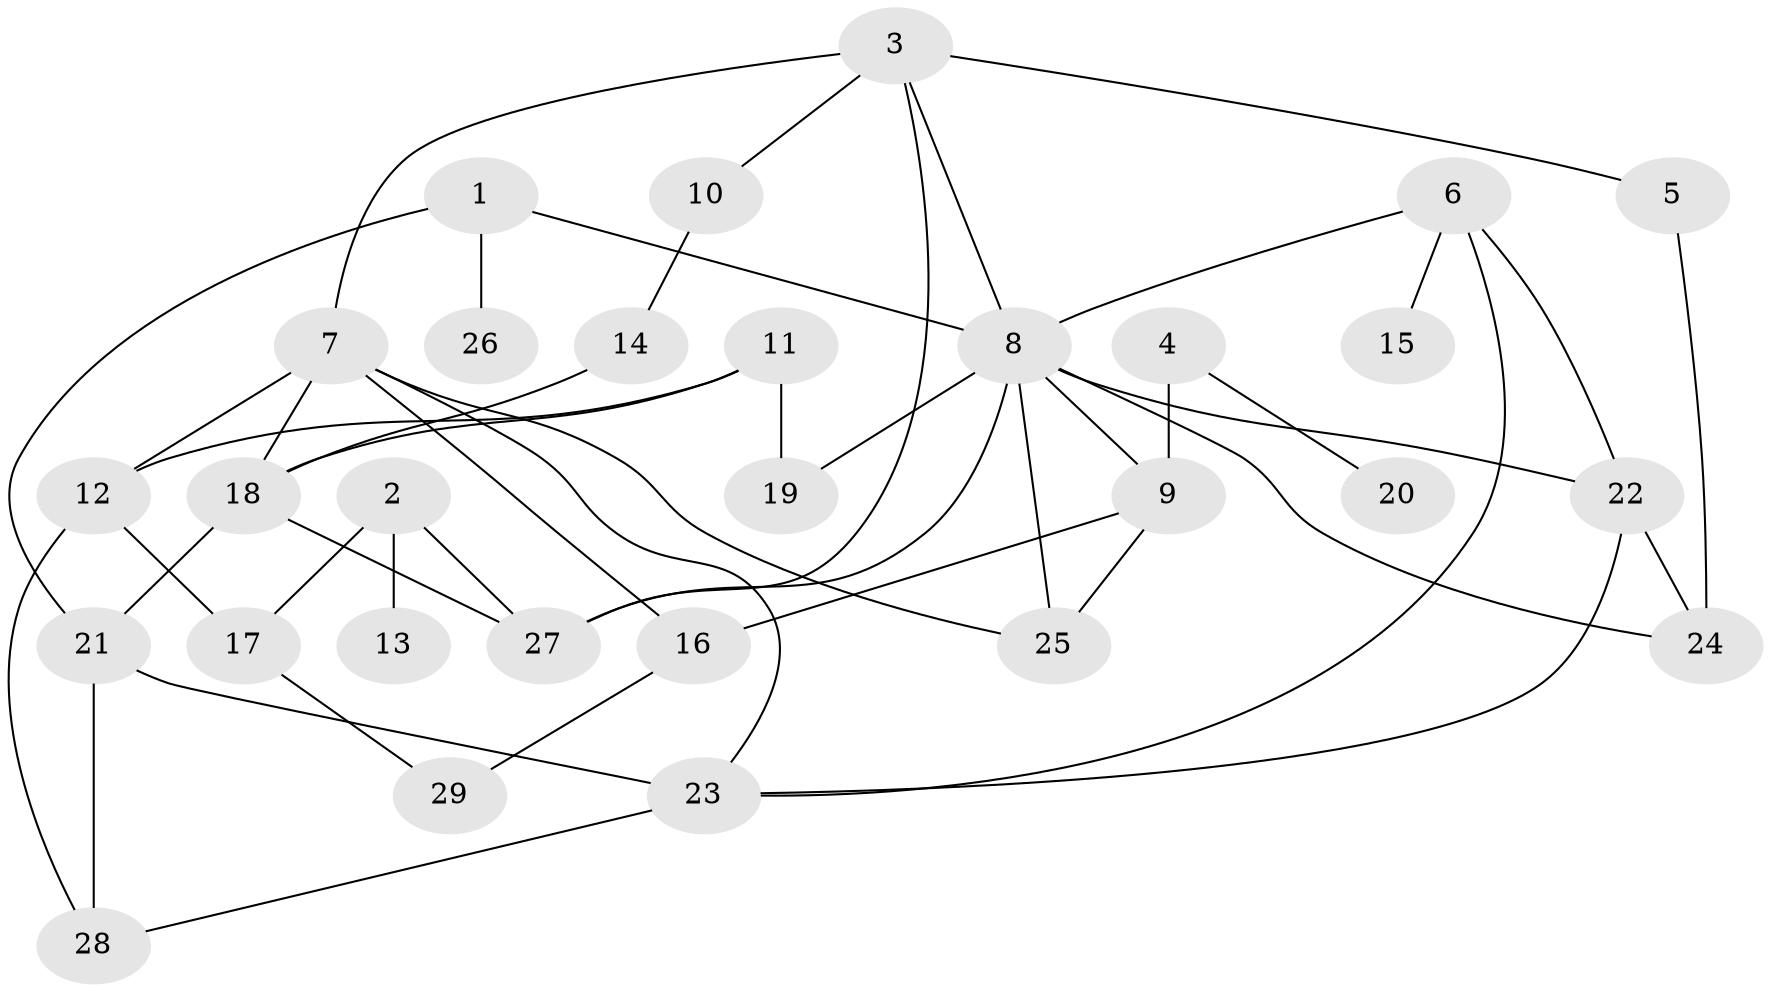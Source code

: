 // original degree distribution, {6: 0.05172413793103448, 5: 0.034482758620689655, 7: 0.017241379310344827, 4: 0.1206896551724138, 3: 0.29310344827586204, 1: 0.20689655172413793, 2: 0.27586206896551724}
// Generated by graph-tools (version 1.1) at 2025/01/03/09/25 03:01:01]
// undirected, 29 vertices, 47 edges
graph export_dot {
graph [start="1"]
  node [color=gray90,style=filled];
  1;
  2;
  3;
  4;
  5;
  6;
  7;
  8;
  9;
  10;
  11;
  12;
  13;
  14;
  15;
  16;
  17;
  18;
  19;
  20;
  21;
  22;
  23;
  24;
  25;
  26;
  27;
  28;
  29;
  1 -- 8 [weight=1.0];
  1 -- 21 [weight=1.0];
  1 -- 26 [weight=1.0];
  2 -- 13 [weight=1.0];
  2 -- 17 [weight=1.0];
  2 -- 27 [weight=1.0];
  3 -- 5 [weight=1.0];
  3 -- 7 [weight=1.0];
  3 -- 8 [weight=1.0];
  3 -- 10 [weight=1.0];
  3 -- 27 [weight=1.0];
  4 -- 9 [weight=2.0];
  4 -- 20 [weight=1.0];
  5 -- 24 [weight=1.0];
  6 -- 8 [weight=1.0];
  6 -- 15 [weight=1.0];
  6 -- 22 [weight=1.0];
  6 -- 23 [weight=1.0];
  7 -- 12 [weight=1.0];
  7 -- 16 [weight=1.0];
  7 -- 18 [weight=1.0];
  7 -- 23 [weight=1.0];
  7 -- 25 [weight=1.0];
  8 -- 9 [weight=1.0];
  8 -- 19 [weight=1.0];
  8 -- 22 [weight=1.0];
  8 -- 24 [weight=1.0];
  8 -- 25 [weight=1.0];
  8 -- 27 [weight=2.0];
  9 -- 16 [weight=1.0];
  9 -- 25 [weight=1.0];
  10 -- 14 [weight=1.0];
  11 -- 12 [weight=1.0];
  11 -- 18 [weight=1.0];
  11 -- 19 [weight=1.0];
  12 -- 17 [weight=1.0];
  12 -- 28 [weight=1.0];
  14 -- 18 [weight=1.0];
  16 -- 29 [weight=1.0];
  17 -- 29 [weight=1.0];
  18 -- 21 [weight=1.0];
  18 -- 27 [weight=1.0];
  21 -- 23 [weight=2.0];
  21 -- 28 [weight=1.0];
  22 -- 23 [weight=1.0];
  22 -- 24 [weight=1.0];
  23 -- 28 [weight=1.0];
}
